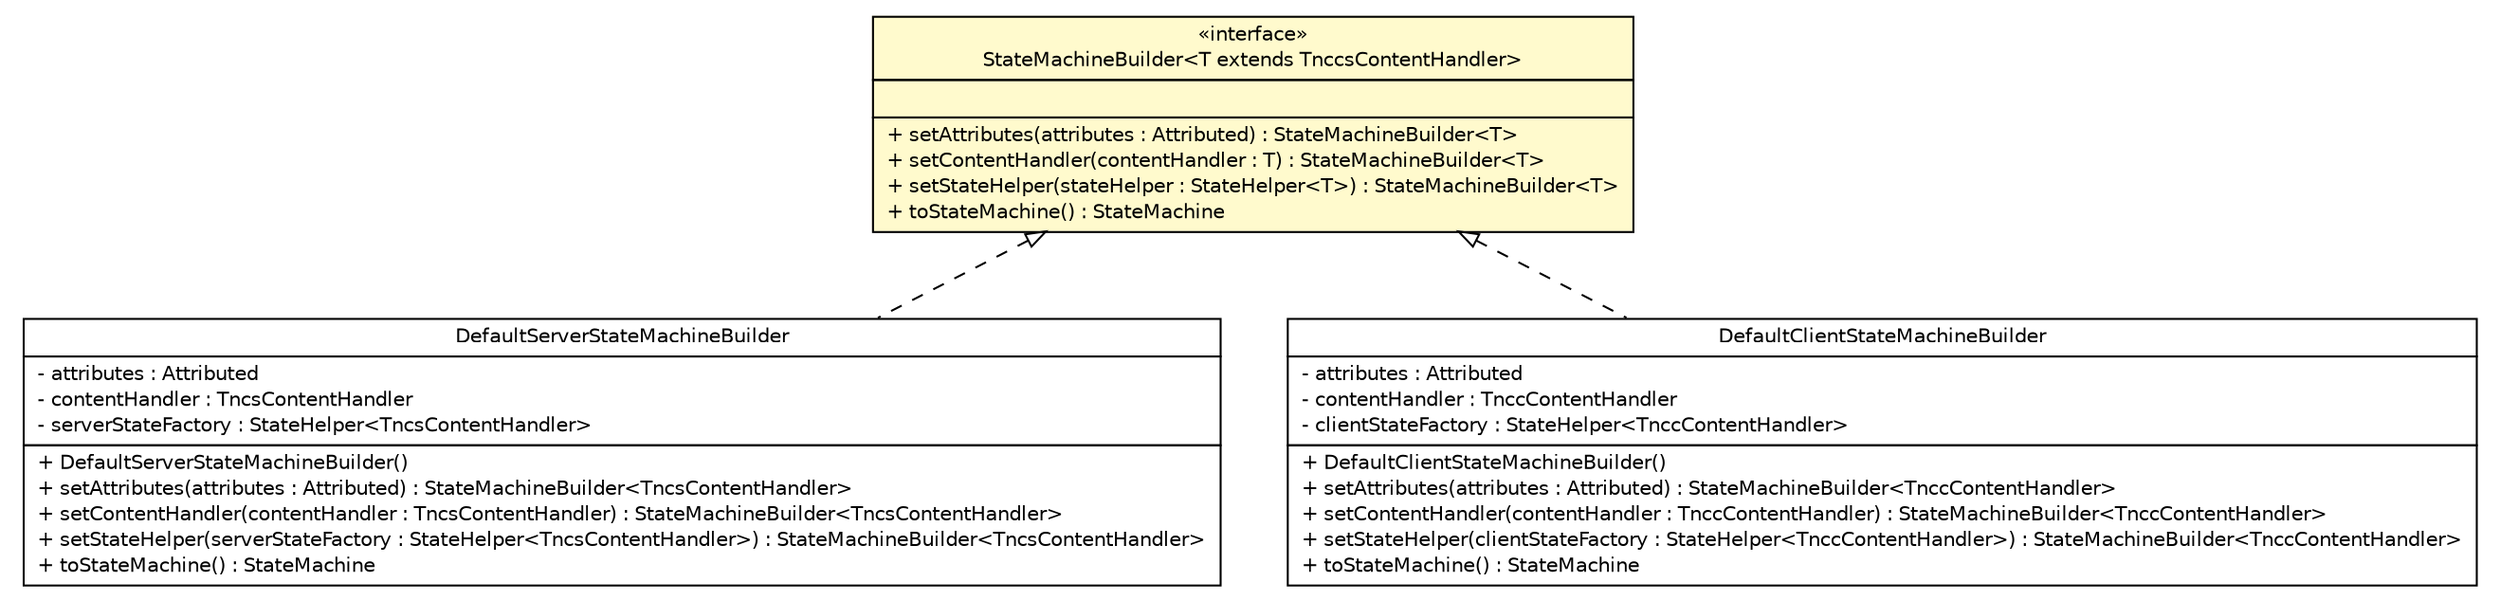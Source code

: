 #!/usr/local/bin/dot
#
# Class diagram 
# Generated by UMLGraph version R5_6 (http://www.umlgraph.org/)
#

digraph G {
	edge [fontname="Helvetica",fontsize=10,labelfontname="Helvetica",labelfontsize=10];
	node [fontname="Helvetica",fontsize=10,shape=plaintext];
	nodesep=0.25;
	ranksep=0.5;
	// de.hsbremen.tc.tnc.tnccs.session.statemachine.StateMachineBuilder<T extends de.hsbremen.tc.tnc.tnccs.message.handler.TnccsContentHandler>
	c27985 [label=<<table title="de.hsbremen.tc.tnc.tnccs.session.statemachine.StateMachineBuilder" border="0" cellborder="1" cellspacing="0" cellpadding="2" port="p" bgcolor="lemonChiffon" href="./StateMachineBuilder.html">
		<tr><td><table border="0" cellspacing="0" cellpadding="1">
<tr><td align="center" balign="center"> &#171;interface&#187; </td></tr>
<tr><td align="center" balign="center"> StateMachineBuilder&lt;T extends TnccsContentHandler&gt; </td></tr>
		</table></td></tr>
		<tr><td><table border="0" cellspacing="0" cellpadding="1">
<tr><td align="left" balign="left">  </td></tr>
		</table></td></tr>
		<tr><td><table border="0" cellspacing="0" cellpadding="1">
<tr><td align="left" balign="left"> + setAttributes(attributes : Attributed) : StateMachineBuilder&lt;T&gt; </td></tr>
<tr><td align="left" balign="left"> + setContentHandler(contentHandler : T) : StateMachineBuilder&lt;T&gt; </td></tr>
<tr><td align="left" balign="left"> + setStateHelper(stateHelper : StateHelper&lt;T&gt;) : StateMachineBuilder&lt;T&gt; </td></tr>
<tr><td align="left" balign="left"> + toStateMachine() : StateMachine </td></tr>
		</table></td></tr>
		</table>>, URL="./StateMachineBuilder.html", fontname="Helvetica", fontcolor="black", fontsize=10.0];
	// de.hsbremen.tc.tnc.tnccs.session.statemachine.simple.DefaultServerStateMachineBuilder
	c28002 [label=<<table title="de.hsbremen.tc.tnc.tnccs.session.statemachine.simple.DefaultServerStateMachineBuilder" border="0" cellborder="1" cellspacing="0" cellpadding="2" port="p" href="./simple/DefaultServerStateMachineBuilder.html">
		<tr><td><table border="0" cellspacing="0" cellpadding="1">
<tr><td align="center" balign="center"> DefaultServerStateMachineBuilder </td></tr>
		</table></td></tr>
		<tr><td><table border="0" cellspacing="0" cellpadding="1">
<tr><td align="left" balign="left"> - attributes : Attributed </td></tr>
<tr><td align="left" balign="left"> - contentHandler : TncsContentHandler </td></tr>
<tr><td align="left" balign="left"> - serverStateFactory : StateHelper&lt;TncsContentHandler&gt; </td></tr>
		</table></td></tr>
		<tr><td><table border="0" cellspacing="0" cellpadding="1">
<tr><td align="left" balign="left"> + DefaultServerStateMachineBuilder() </td></tr>
<tr><td align="left" balign="left"> + setAttributes(attributes : Attributed) : StateMachineBuilder&lt;TncsContentHandler&gt; </td></tr>
<tr><td align="left" balign="left"> + setContentHandler(contentHandler : TncsContentHandler) : StateMachineBuilder&lt;TncsContentHandler&gt; </td></tr>
<tr><td align="left" balign="left"> + setStateHelper(serverStateFactory : StateHelper&lt;TncsContentHandler&gt;) : StateMachineBuilder&lt;TncsContentHandler&gt; </td></tr>
<tr><td align="left" balign="left"> + toStateMachine() : StateMachine </td></tr>
		</table></td></tr>
		</table>>, URL="./simple/DefaultServerStateMachineBuilder.html", fontname="Helvetica", fontcolor="black", fontsize=10.0];
	// de.hsbremen.tc.tnc.tnccs.session.statemachine.simple.DefaultClientStateMachineBuilder
	c28004 [label=<<table title="de.hsbremen.tc.tnc.tnccs.session.statemachine.simple.DefaultClientStateMachineBuilder" border="0" cellborder="1" cellspacing="0" cellpadding="2" port="p" href="./simple/DefaultClientStateMachineBuilder.html">
		<tr><td><table border="0" cellspacing="0" cellpadding="1">
<tr><td align="center" balign="center"> DefaultClientStateMachineBuilder </td></tr>
		</table></td></tr>
		<tr><td><table border="0" cellspacing="0" cellpadding="1">
<tr><td align="left" balign="left"> - attributes : Attributed </td></tr>
<tr><td align="left" balign="left"> - contentHandler : TnccContentHandler </td></tr>
<tr><td align="left" balign="left"> - clientStateFactory : StateHelper&lt;TnccContentHandler&gt; </td></tr>
		</table></td></tr>
		<tr><td><table border="0" cellspacing="0" cellpadding="1">
<tr><td align="left" balign="left"> + DefaultClientStateMachineBuilder() </td></tr>
<tr><td align="left" balign="left"> + setAttributes(attributes : Attributed) : StateMachineBuilder&lt;TnccContentHandler&gt; </td></tr>
<tr><td align="left" balign="left"> + setContentHandler(contentHandler : TnccContentHandler) : StateMachineBuilder&lt;TnccContentHandler&gt; </td></tr>
<tr><td align="left" balign="left"> + setStateHelper(clientStateFactory : StateHelper&lt;TnccContentHandler&gt;) : StateMachineBuilder&lt;TnccContentHandler&gt; </td></tr>
<tr><td align="left" balign="left"> + toStateMachine() : StateMachine </td></tr>
		</table></td></tr>
		</table>>, URL="./simple/DefaultClientStateMachineBuilder.html", fontname="Helvetica", fontcolor="black", fontsize=10.0];
	//de.hsbremen.tc.tnc.tnccs.session.statemachine.simple.DefaultServerStateMachineBuilder implements de.hsbremen.tc.tnc.tnccs.session.statemachine.StateMachineBuilder<T extends de.hsbremen.tc.tnc.tnccs.message.handler.TnccsContentHandler>
	c27985:p -> c28002:p [dir=back,arrowtail=empty,style=dashed];
	//de.hsbremen.tc.tnc.tnccs.session.statemachine.simple.DefaultClientStateMachineBuilder implements de.hsbremen.tc.tnc.tnccs.session.statemachine.StateMachineBuilder<T extends de.hsbremen.tc.tnc.tnccs.message.handler.TnccsContentHandler>
	c27985:p -> c28004:p [dir=back,arrowtail=empty,style=dashed];
}

